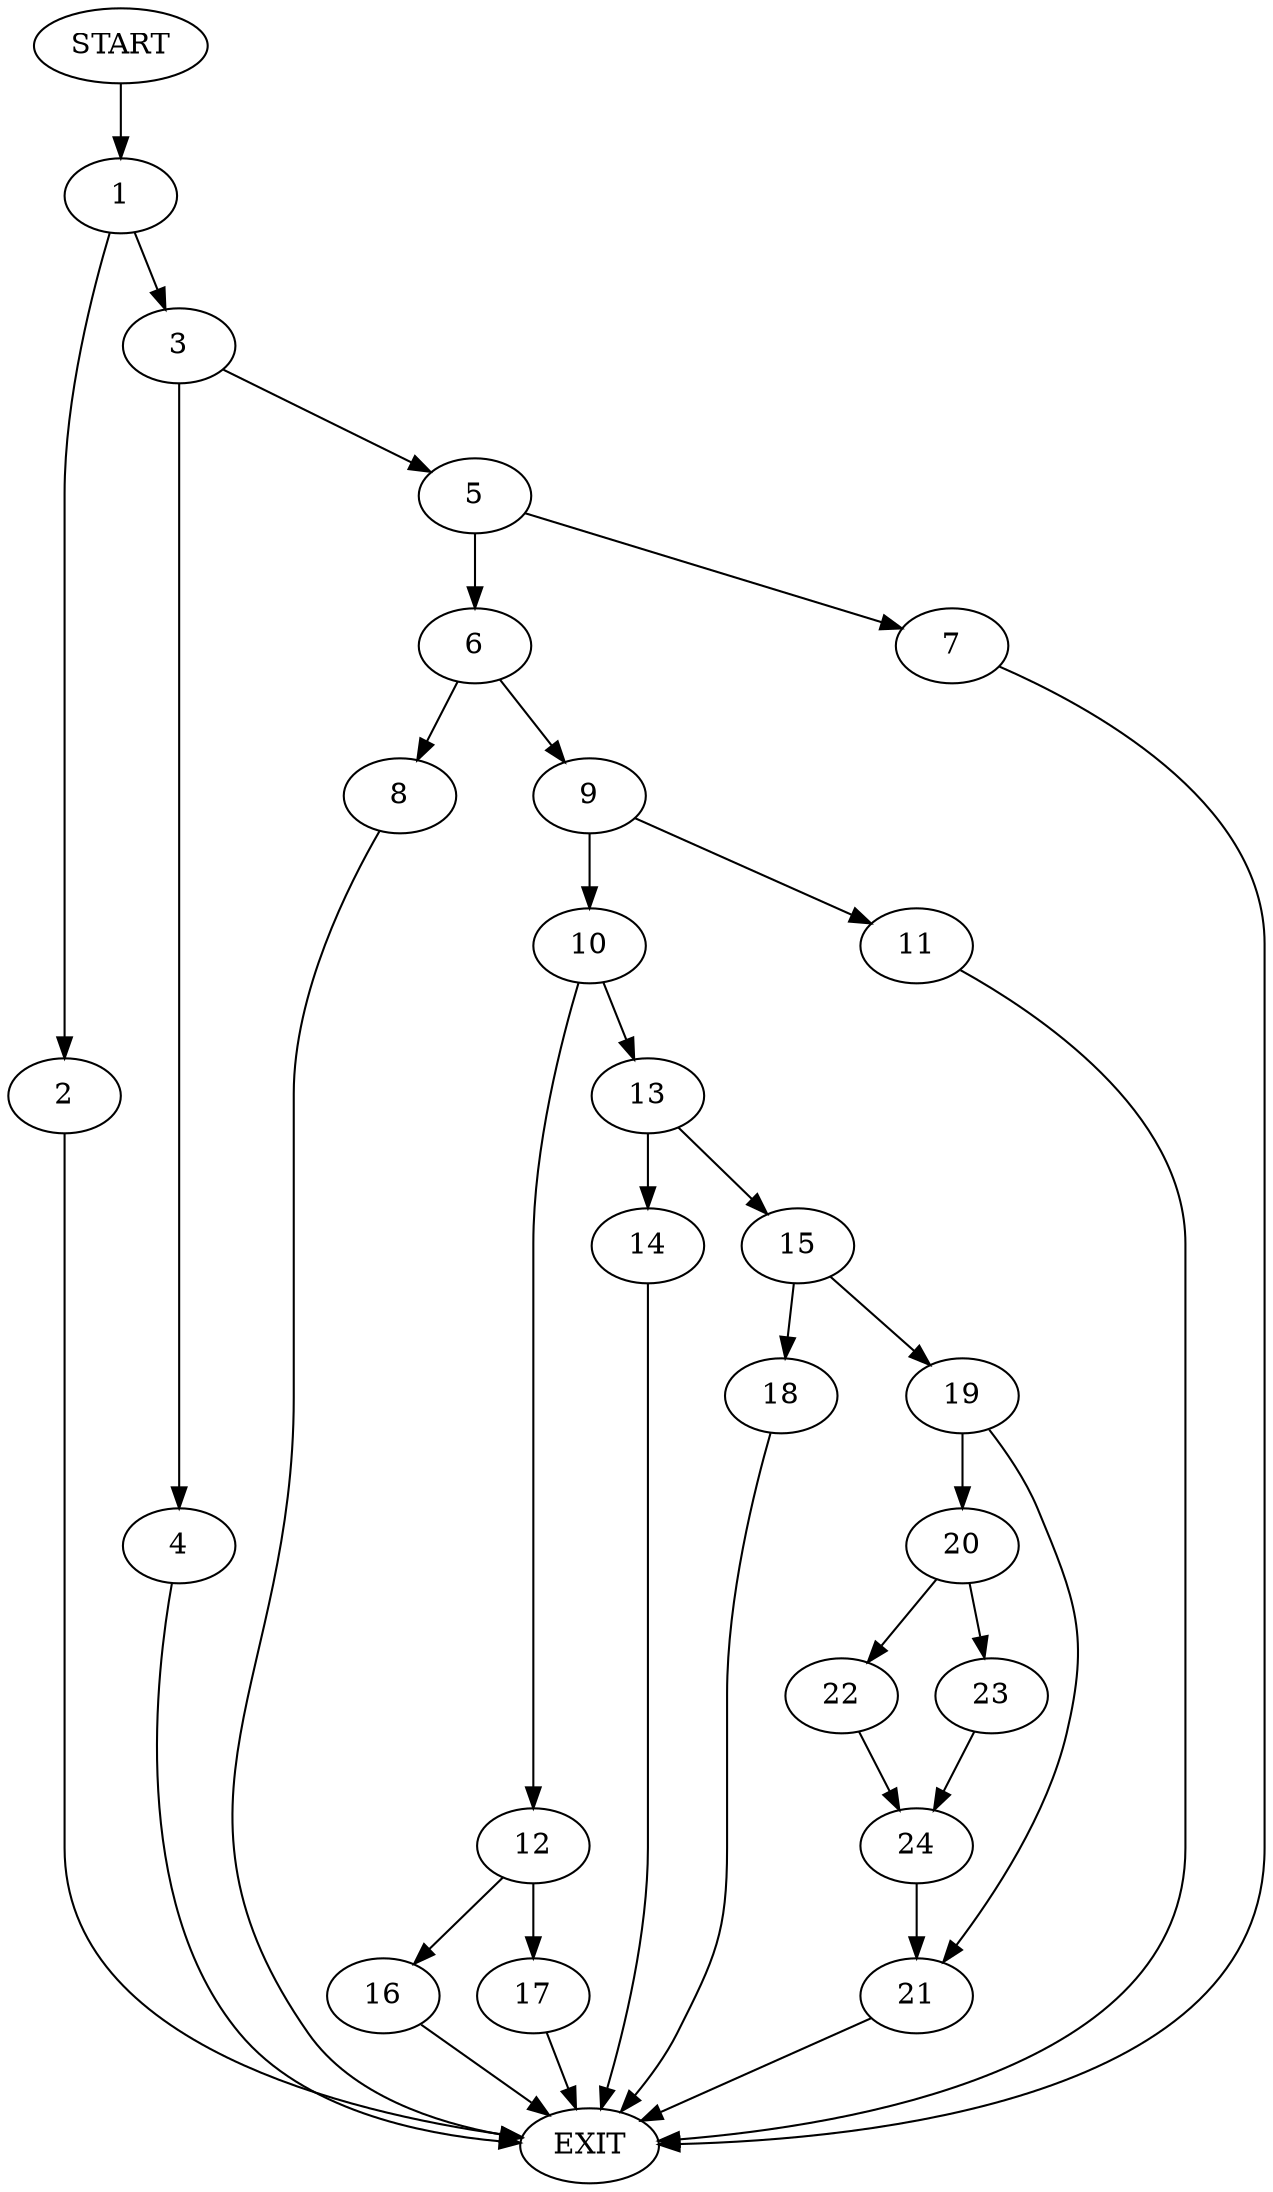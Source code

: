 digraph {
0 [label="START"]
25 [label="EXIT"]
0 -> 1
1 -> 2
1 -> 3
3 -> 4
3 -> 5
2 -> 25
4 -> 25
5 -> 6
5 -> 7
6 -> 8
6 -> 9
7 -> 25
9 -> 10
9 -> 11
8 -> 25
11 -> 25
10 -> 12
10 -> 13
13 -> 14
13 -> 15
12 -> 16
12 -> 17
16 -> 25
17 -> 25
14 -> 25
15 -> 18
15 -> 19
18 -> 25
19 -> 20
19 -> 21
21 -> 25
20 -> 22
20 -> 23
23 -> 24
22 -> 24
24 -> 21
}

